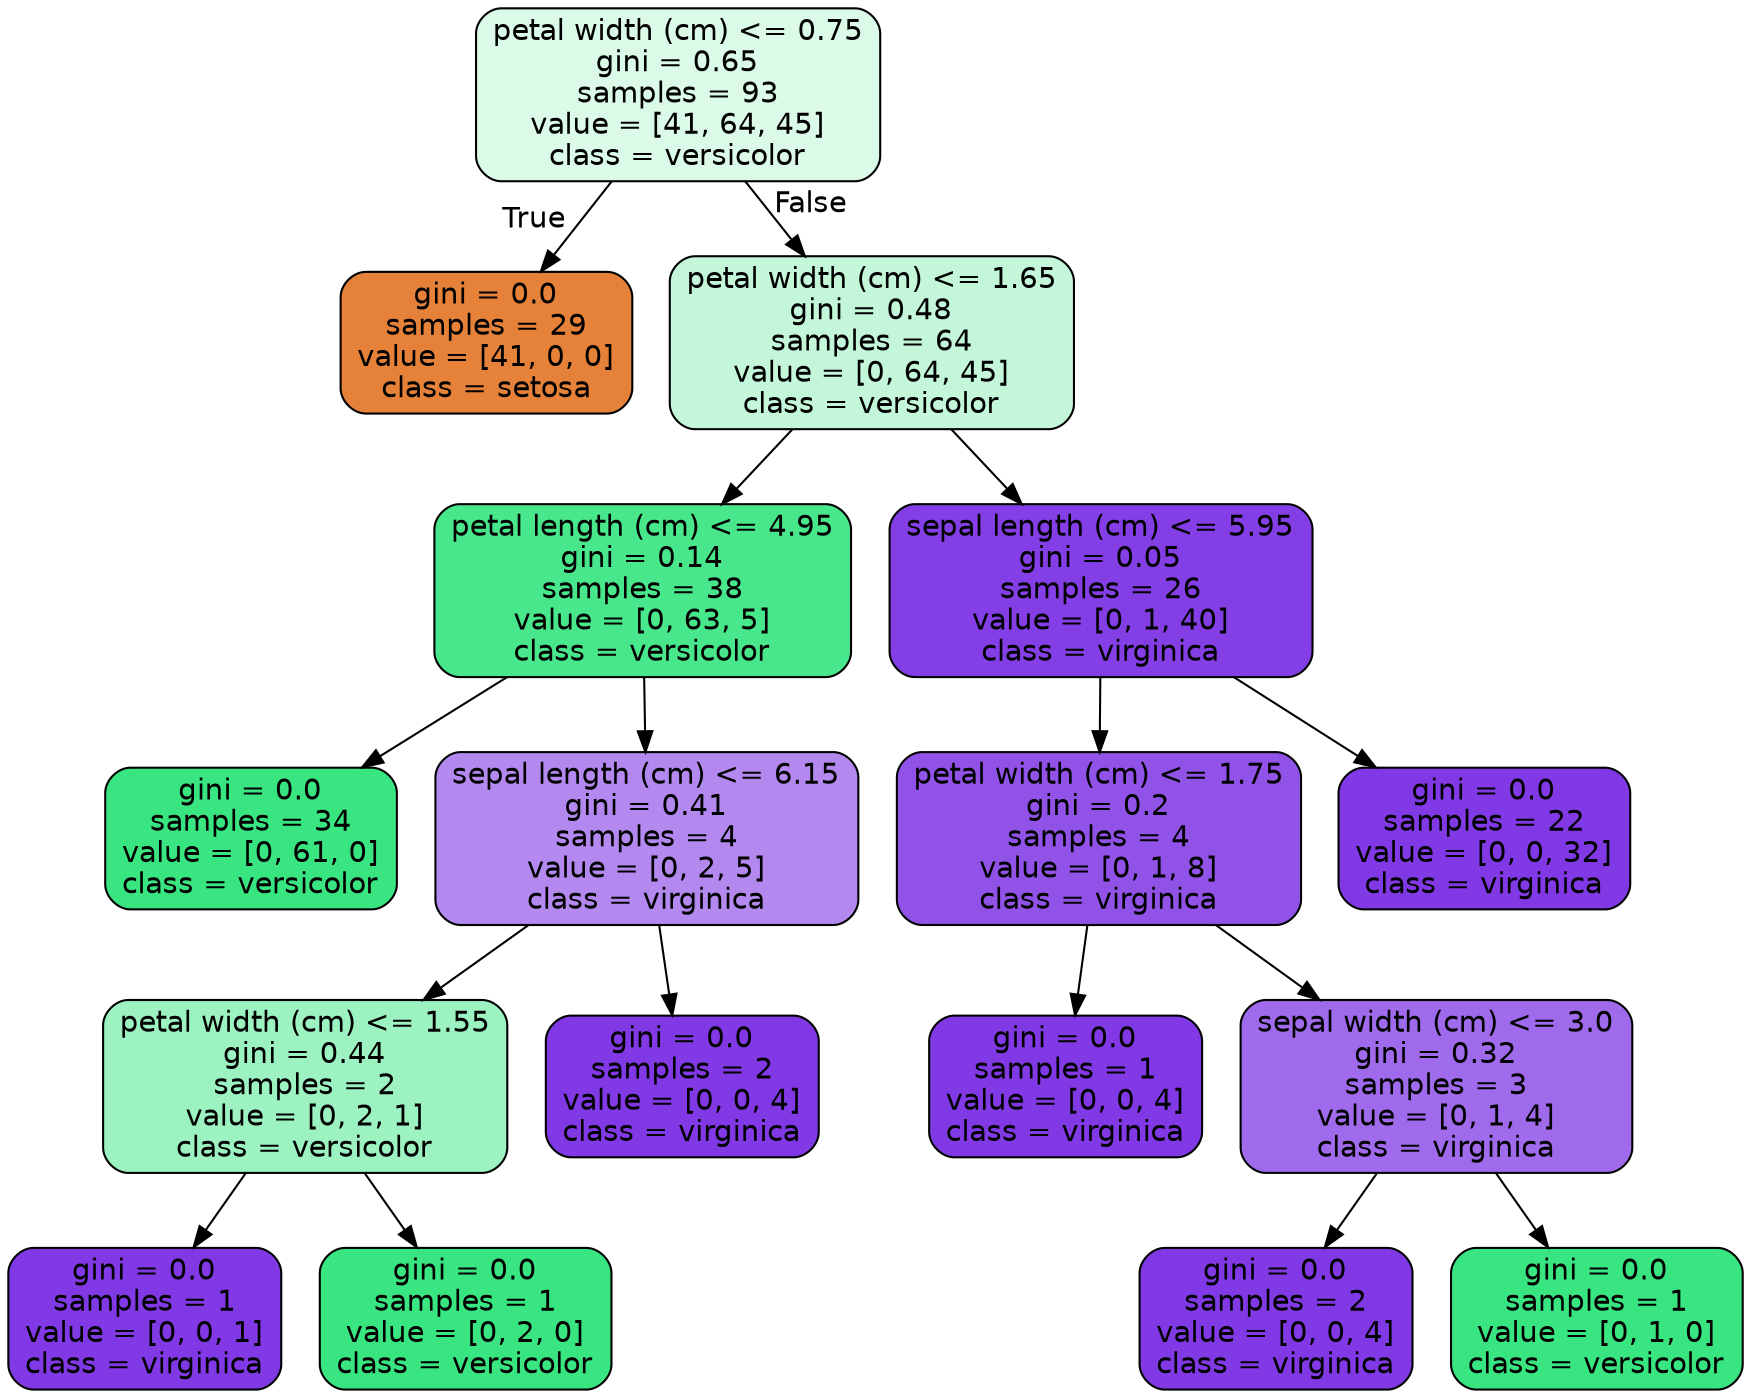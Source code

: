 digraph Tree {
node [shape=box, style="filled, rounded", color="black", fontname=helvetica] ;
edge [fontname=helvetica] ;
0 [label="petal width (cm) <= 0.75\ngini = 0.65\nsamples = 93\nvalue = [41, 64, 45]\nclass = versicolor", fillcolor="#dbfae8"] ;
1 [label="gini = 0.0\nsamples = 29\nvalue = [41, 0, 0]\nclass = setosa", fillcolor="#e58139"] ;
0 -> 1 [labeldistance=2.5, labelangle=45, headlabel="True"] ;
2 [label="petal width (cm) <= 1.65\ngini = 0.48\nsamples = 64\nvalue = [0, 64, 45]\nclass = versicolor", fillcolor="#c4f7da"] ;
0 -> 2 [labeldistance=2.5, labelangle=-45, headlabel="False"] ;
3 [label="petal length (cm) <= 4.95\ngini = 0.14\nsamples = 38\nvalue = [0, 63, 5]\nclass = versicolor", fillcolor="#49e78b"] ;
2 -> 3 ;
4 [label="gini = 0.0\nsamples = 34\nvalue = [0, 61, 0]\nclass = versicolor", fillcolor="#39e581"] ;
3 -> 4 ;
5 [label="sepal length (cm) <= 6.15\ngini = 0.41\nsamples = 4\nvalue = [0, 2, 5]\nclass = virginica", fillcolor="#b388ef"] ;
3 -> 5 ;
6 [label="petal width (cm) <= 1.55\ngini = 0.44\nsamples = 2\nvalue = [0, 2, 1]\nclass = versicolor", fillcolor="#9cf2c0"] ;
5 -> 6 ;
7 [label="gini = 0.0\nsamples = 1\nvalue = [0, 0, 1]\nclass = virginica", fillcolor="#8139e5"] ;
6 -> 7 ;
8 [label="gini = 0.0\nsamples = 1\nvalue = [0, 2, 0]\nclass = versicolor", fillcolor="#39e581"] ;
6 -> 8 ;
9 [label="gini = 0.0\nsamples = 2\nvalue = [0, 0, 4]\nclass = virginica", fillcolor="#8139e5"] ;
5 -> 9 ;
10 [label="sepal length (cm) <= 5.95\ngini = 0.05\nsamples = 26\nvalue = [0, 1, 40]\nclass = virginica", fillcolor="#843ee6"] ;
2 -> 10 ;
11 [label="petal width (cm) <= 1.75\ngini = 0.2\nsamples = 4\nvalue = [0, 1, 8]\nclass = virginica", fillcolor="#9152e8"] ;
10 -> 11 ;
12 [label="gini = 0.0\nsamples = 1\nvalue = [0, 0, 4]\nclass = virginica", fillcolor="#8139e5"] ;
11 -> 12 ;
13 [label="sepal width (cm) <= 3.0\ngini = 0.32\nsamples = 3\nvalue = [0, 1, 4]\nclass = virginica", fillcolor="#a06aec"] ;
11 -> 13 ;
14 [label="gini = 0.0\nsamples = 2\nvalue = [0, 0, 4]\nclass = virginica", fillcolor="#8139e5"] ;
13 -> 14 ;
15 [label="gini = 0.0\nsamples = 1\nvalue = [0, 1, 0]\nclass = versicolor", fillcolor="#39e581"] ;
13 -> 15 ;
16 [label="gini = 0.0\nsamples = 22\nvalue = [0, 0, 32]\nclass = virginica", fillcolor="#8139e5"] ;
10 -> 16 ;
}